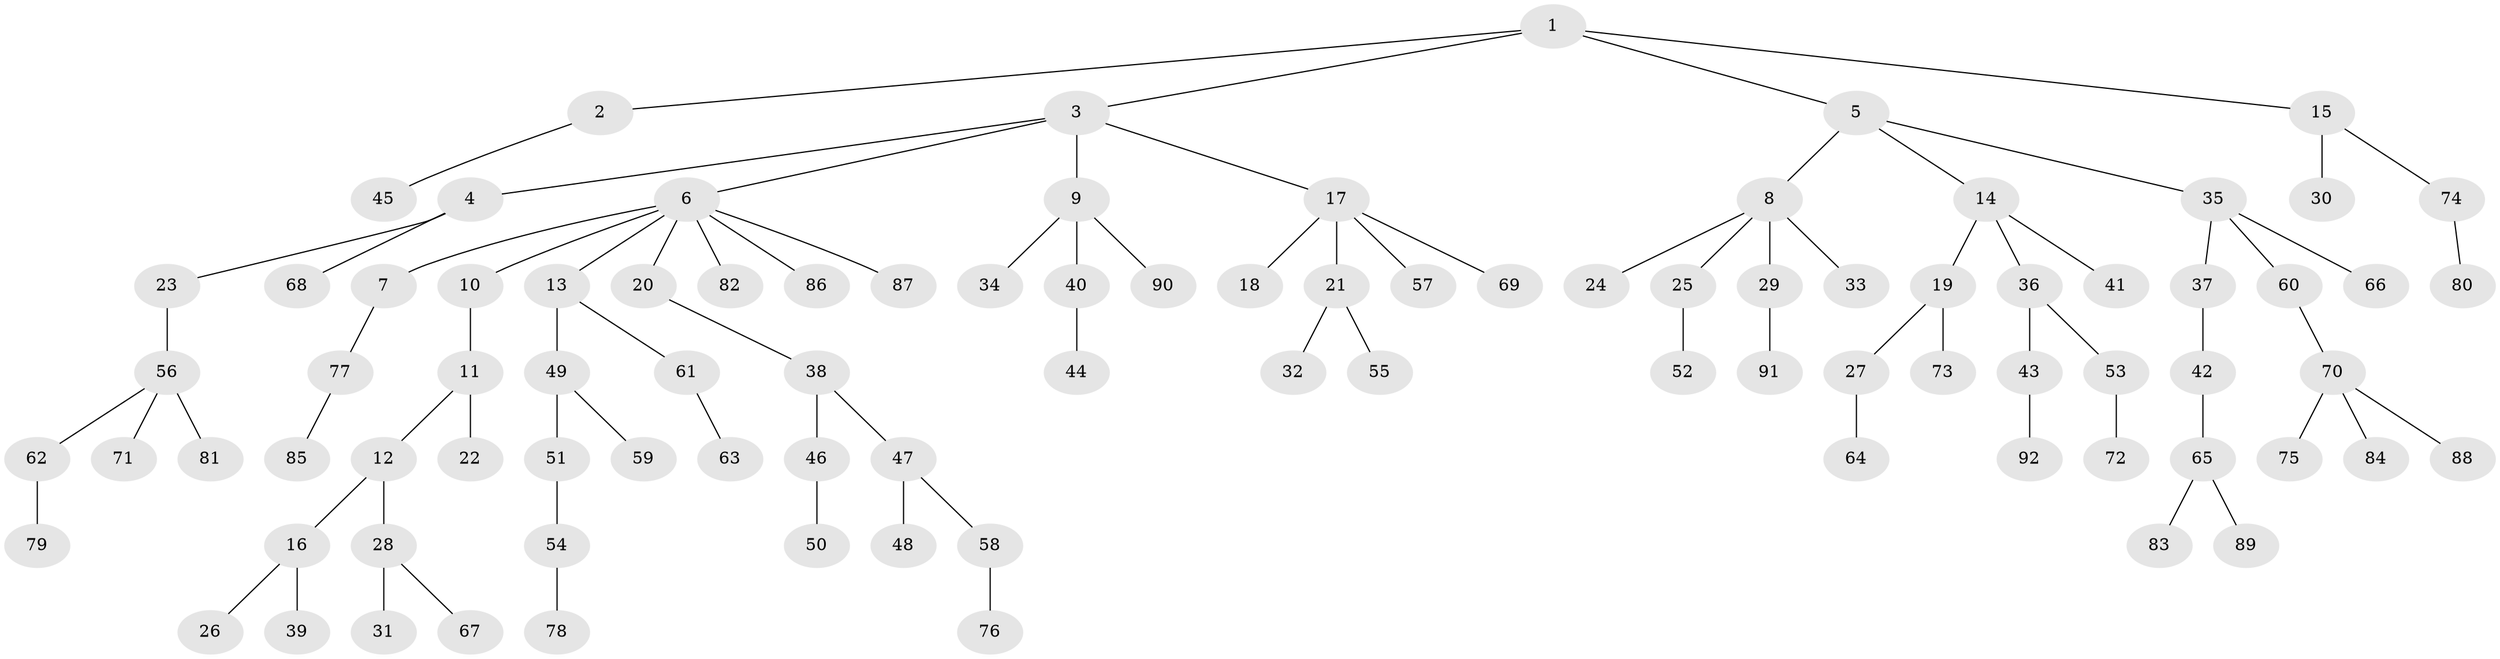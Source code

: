 // Generated by graph-tools (version 1.1) at 2025/02/03/09/25 03:02:24]
// undirected, 92 vertices, 91 edges
graph export_dot {
graph [start="1"]
  node [color=gray90,style=filled];
  1;
  2;
  3;
  4;
  5;
  6;
  7;
  8;
  9;
  10;
  11;
  12;
  13;
  14;
  15;
  16;
  17;
  18;
  19;
  20;
  21;
  22;
  23;
  24;
  25;
  26;
  27;
  28;
  29;
  30;
  31;
  32;
  33;
  34;
  35;
  36;
  37;
  38;
  39;
  40;
  41;
  42;
  43;
  44;
  45;
  46;
  47;
  48;
  49;
  50;
  51;
  52;
  53;
  54;
  55;
  56;
  57;
  58;
  59;
  60;
  61;
  62;
  63;
  64;
  65;
  66;
  67;
  68;
  69;
  70;
  71;
  72;
  73;
  74;
  75;
  76;
  77;
  78;
  79;
  80;
  81;
  82;
  83;
  84;
  85;
  86;
  87;
  88;
  89;
  90;
  91;
  92;
  1 -- 2;
  1 -- 3;
  1 -- 5;
  1 -- 15;
  2 -- 45;
  3 -- 4;
  3 -- 6;
  3 -- 9;
  3 -- 17;
  4 -- 23;
  4 -- 68;
  5 -- 8;
  5 -- 14;
  5 -- 35;
  6 -- 7;
  6 -- 10;
  6 -- 13;
  6 -- 20;
  6 -- 82;
  6 -- 86;
  6 -- 87;
  7 -- 77;
  8 -- 24;
  8 -- 25;
  8 -- 29;
  8 -- 33;
  9 -- 34;
  9 -- 40;
  9 -- 90;
  10 -- 11;
  11 -- 12;
  11 -- 22;
  12 -- 16;
  12 -- 28;
  13 -- 49;
  13 -- 61;
  14 -- 19;
  14 -- 36;
  14 -- 41;
  15 -- 30;
  15 -- 74;
  16 -- 26;
  16 -- 39;
  17 -- 18;
  17 -- 21;
  17 -- 57;
  17 -- 69;
  19 -- 27;
  19 -- 73;
  20 -- 38;
  21 -- 32;
  21 -- 55;
  23 -- 56;
  25 -- 52;
  27 -- 64;
  28 -- 31;
  28 -- 67;
  29 -- 91;
  35 -- 37;
  35 -- 60;
  35 -- 66;
  36 -- 43;
  36 -- 53;
  37 -- 42;
  38 -- 46;
  38 -- 47;
  40 -- 44;
  42 -- 65;
  43 -- 92;
  46 -- 50;
  47 -- 48;
  47 -- 58;
  49 -- 51;
  49 -- 59;
  51 -- 54;
  53 -- 72;
  54 -- 78;
  56 -- 62;
  56 -- 71;
  56 -- 81;
  58 -- 76;
  60 -- 70;
  61 -- 63;
  62 -- 79;
  65 -- 83;
  65 -- 89;
  70 -- 75;
  70 -- 84;
  70 -- 88;
  74 -- 80;
  77 -- 85;
}
